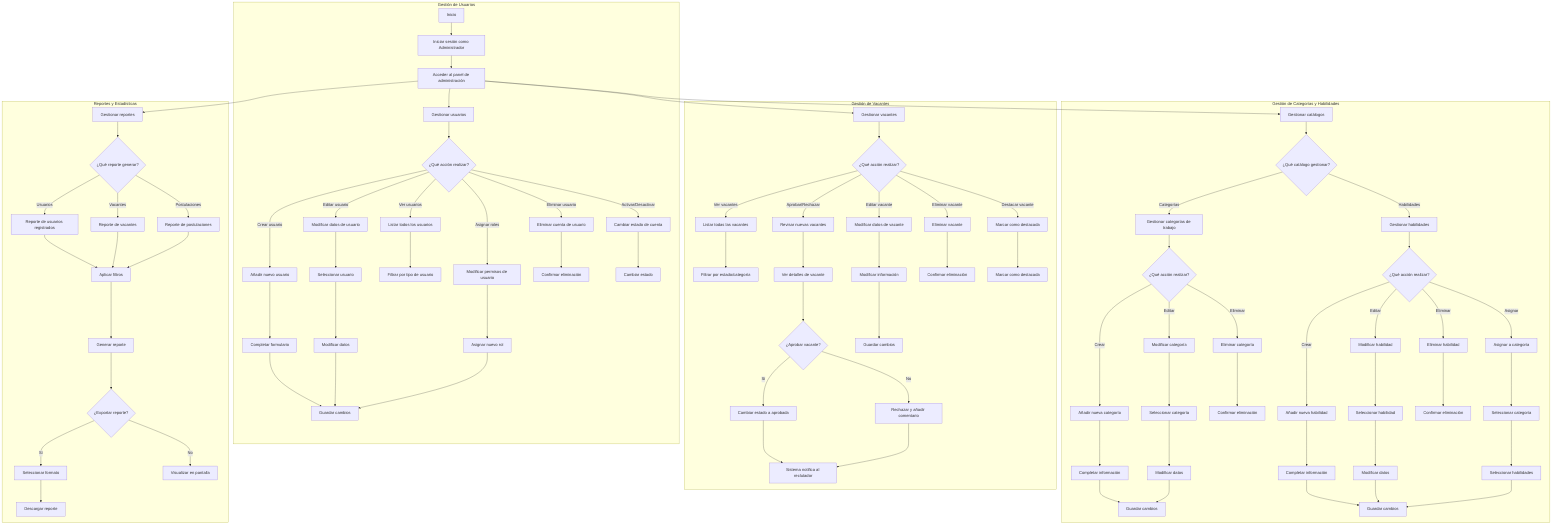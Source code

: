 flowchart TD
    subgraph "Gestión de Usuarios"
        A1[Inicio] --> A2[Iniciar sesión como Administrador]
        A2 --> A3[Acceder al panel de administración]
        A3 --> A4[Gestionar usuarios]
        A4 --> A5{¿Qué acción realizar?}
        A5 -->|Ver usuarios| A6[Listar todos los usuarios]
        A5 -->|Crear usuario| A7[Añadir nuevo usuario]
        A5 -->|Editar usuario| A8[Modificar datos de usuario]
        A5 -->|Eliminar usuario| A9[Eliminar cuenta de usuario]
        A5 -->|Activar/Desactivar| A10[Cambiar estado de cuenta]
        A5 -->|Asignar roles| A11[Modificar permisos de usuario]
        A6 --> A12[Filtrar por tipo de usuario]
        A7 --> A13[Completar formulario]
        A13 --> A14[Guardar cambios]
        A8 --> A15[Seleccionar usuario]
        A15 --> A16[Modificar datos]
        A16 --> A14
        A9 --> A17[Confirmar eliminación]
        A10 --> A18[Cambiar estado]
        A11 --> A19[Asignar nuevo rol]
        A19 --> A14
    end
    
    subgraph "Gestión de Vacantes"
        A3 --> B1[Gestionar vacantes]
        B1 --> B2{¿Qué acción realizar?}
        B2 -->|Ver vacantes| B3[Listar todas las vacantes]
        B2 -->|Aprobar/Rechazar| B4[Revisar nuevas vacantes]
        B2 -->|Editar vacante| B5[Modificar datos de vacante]
        B2 -->|Eliminar vacante| B6[Eliminar vacante]
        B2 -->|Destacar vacante| B7[Marcar como destacada]
        B3 --> B8[Filtrar por estado/categoría]
        B4 --> B9[Ver detalles de vacante]
        B9 --> B10{¿Aprobar vacante?}
        B10 -->|Sí| B11[Cambiar estado a aprobada]
        B10 -->|No| B12[Rechazar y añadir comentario]
        B11 --> B13[Sistema notifica al reclutador]
        B12 --> B13
        B5 --> B14[Modificar información]
        B14 --> B15[Guardar cambios]
        B6 --> B16[Confirmar eliminación]
        B7 --> B17[Marcar como destacada]
    end
    
    subgraph "Gestión de Categorías y Habilidades"
        A3 --> C1[Gestionar catálogos]
        C1 --> C2{¿Qué catálogo gestionar?}
        C2 -->|Categorías| C3[Gestionar categorías de trabajo]
        C2 -->|Habilidades| C4[Gestionar habilidades]
        C3 --> C5{¿Qué acción realizar?}
        C5 -->|Crear| C6[Añadir nueva categoría]
        C5 -->|Editar| C7[Modificar categoría]
        C5 -->|Eliminar| C8[Eliminar categoría]
        C6 --> C9[Completar información]
        C9 --> C10[Guardar cambios]
        C7 --> C11[Seleccionar categoría]
        C11 --> C12[Modificar datos]
        C12 --> C10
        C8 --> C13[Confirmar eliminación]
        C4 --> C14{¿Qué acción realizar?}
        C14 -->|Crear| C15[Añadir nueva habilidad]
        C14 -->|Editar| C16[Modificar habilidad]
        C14 -->|Eliminar| C17[Eliminar habilidad]
        C14 -->|Asignar| C18[Asignar a categoría]
        C15 --> C19[Completar información]
        C19 --> C20[Guardar cambios]
        C16 --> C21[Seleccionar habilidad]
        C21 --> C22[Modificar datos]
        C22 --> C20
        C17 --> C23[Confirmar eliminación]
        C18 --> C24[Seleccionar categoría]
        C24 --> C25[Seleccionar habilidades]
        C25 --> C20
    end
    
    subgraph "Reportes y Estadísticas"
        A3 --> D1[Gestionar reportes]
        D1 --> D2{¿Qué reporte generar?}
        D2 -->|Usuarios| D3[Reporte de usuarios registrados]
        D2 -->|Vacantes| D4[Reporte de vacantes]
        D2 -->|Postulaciones| D5[Reporte de postulaciones]
        D3 --> D6[Aplicar filtros]
        D4 --> D6
        D5 --> D6
        D6 --> D7[Generar reporte]
        D7 --> D8{¿Exportar reporte?}
        D8 -->|Sí| D9[Seleccionar formato]
        D9 --> D10[Descargar reporte]
        D8 -->|No| D11[Visualizar en pantalla]
    end